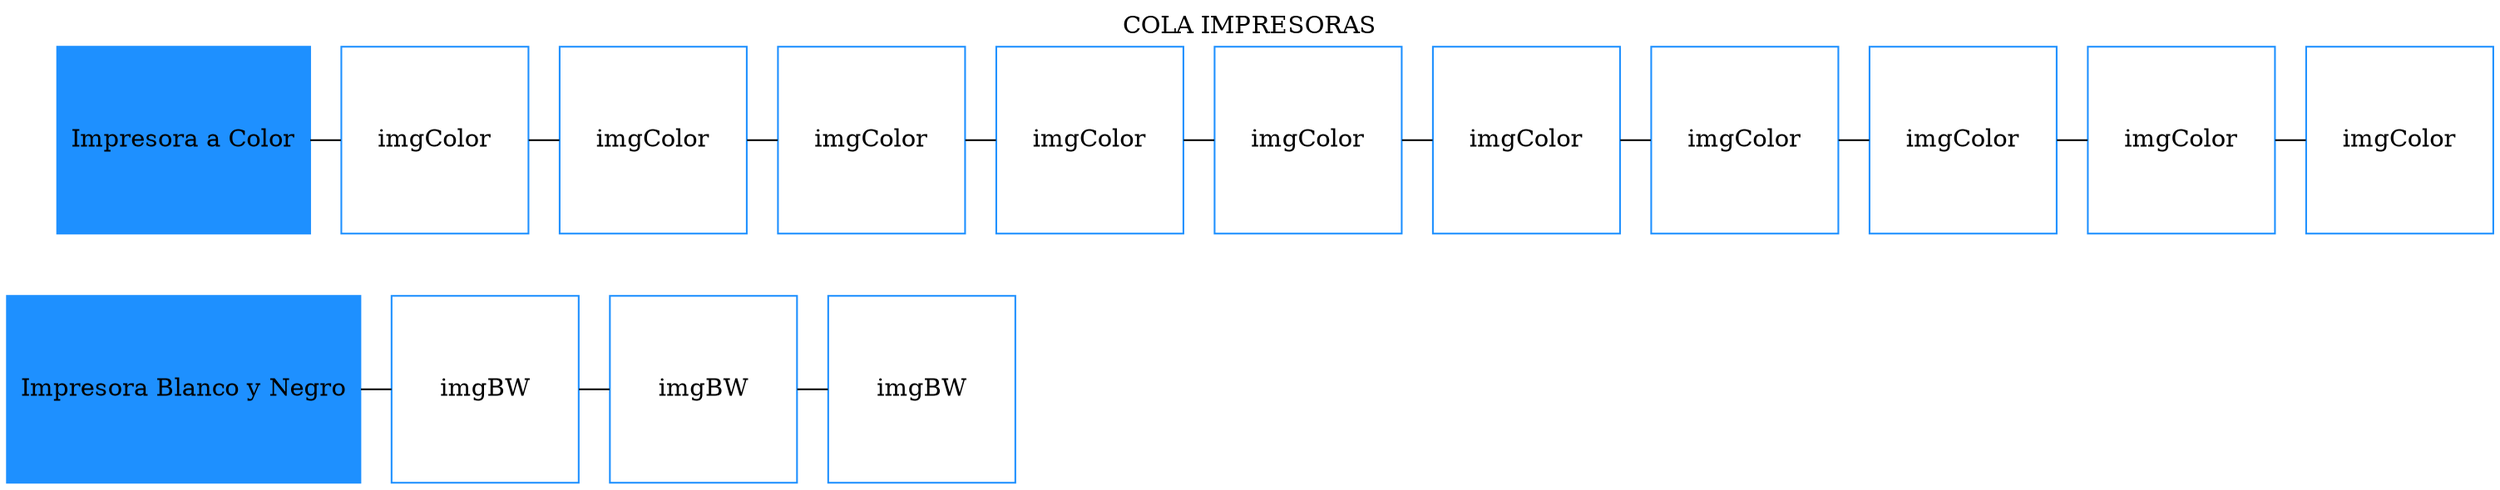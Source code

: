 digraph G{
label="COLA IMPRESORAS";
labelloc = "t"
node [shape=box,color=dodgerblue1];
impresora2018699554[label="Impresora a Color", width=1.5,height=1.5,style=filled];
imagen1342443276[label="imgColor", width=1.5,height=1.5];
imagen769287236[label="imgColor", width=1.5,height=1.5];
imagen1587487668[label="imgColor", width=1.5,height=1.5];
imagen1199823423[label="imgColor", width=1.5,height=1.5];
imagen932172204[label="imgColor", width=1.5,height=1.5];
imagen1225358173[label="imgColor", width=1.5,height=1.5];
imagen1848402763[label="imgColor", width=1.5,height=1.5];
imagen933699219[label="imgColor", width=1.5,height=1.5];
imagen2121055098[label="imgColor", width=1.5,height=1.5];
imagen2084435065[label="imgColor", width=1.5,height=1.5];
impresora1311053135[label="Impresora Blanco y Negro", width=1.5,height=1.5,style=filled];
imagen1896277646[label="imgBW", width=1.5,height=1.5];
imagen2128227771[label="imgBW", width=1.5,height=1.5];
imagen1702297201[label="imgBW", width=1.5,height=1.5];
{rank=same
impresora2018699554->imagen1342443276[dir="none"];
}
{rank=same
imagen1342443276->imagen769287236[dir="none"];
}
{rank=same
imagen769287236->imagen1587487668[dir="none"];
}
{rank=same
imagen1587487668->imagen1199823423[dir="none"];
}
{rank=same
imagen1199823423->imagen932172204[dir="none"];
}
{rank=same
imagen932172204->imagen1225358173[dir="none"];
}
{rank=same
imagen1225358173->imagen1848402763[dir="none"];
}
{rank=same
imagen1848402763->imagen933699219[dir="none"];
}
{rank=same
imagen933699219->imagen2121055098[dir="none"];
}
{rank=same
imagen2121055098->imagen2084435065[dir="none"];
}
{rank=same
impresora1311053135->imagen1896277646[dir="none"];
}
{rank=same
imagen1896277646->imagen2128227771[dir="none"];
}
{rank=same
imagen2128227771->imagen1702297201[dir="none"];
}
impresora2018699554->impresora1311053135[style=invis];
}